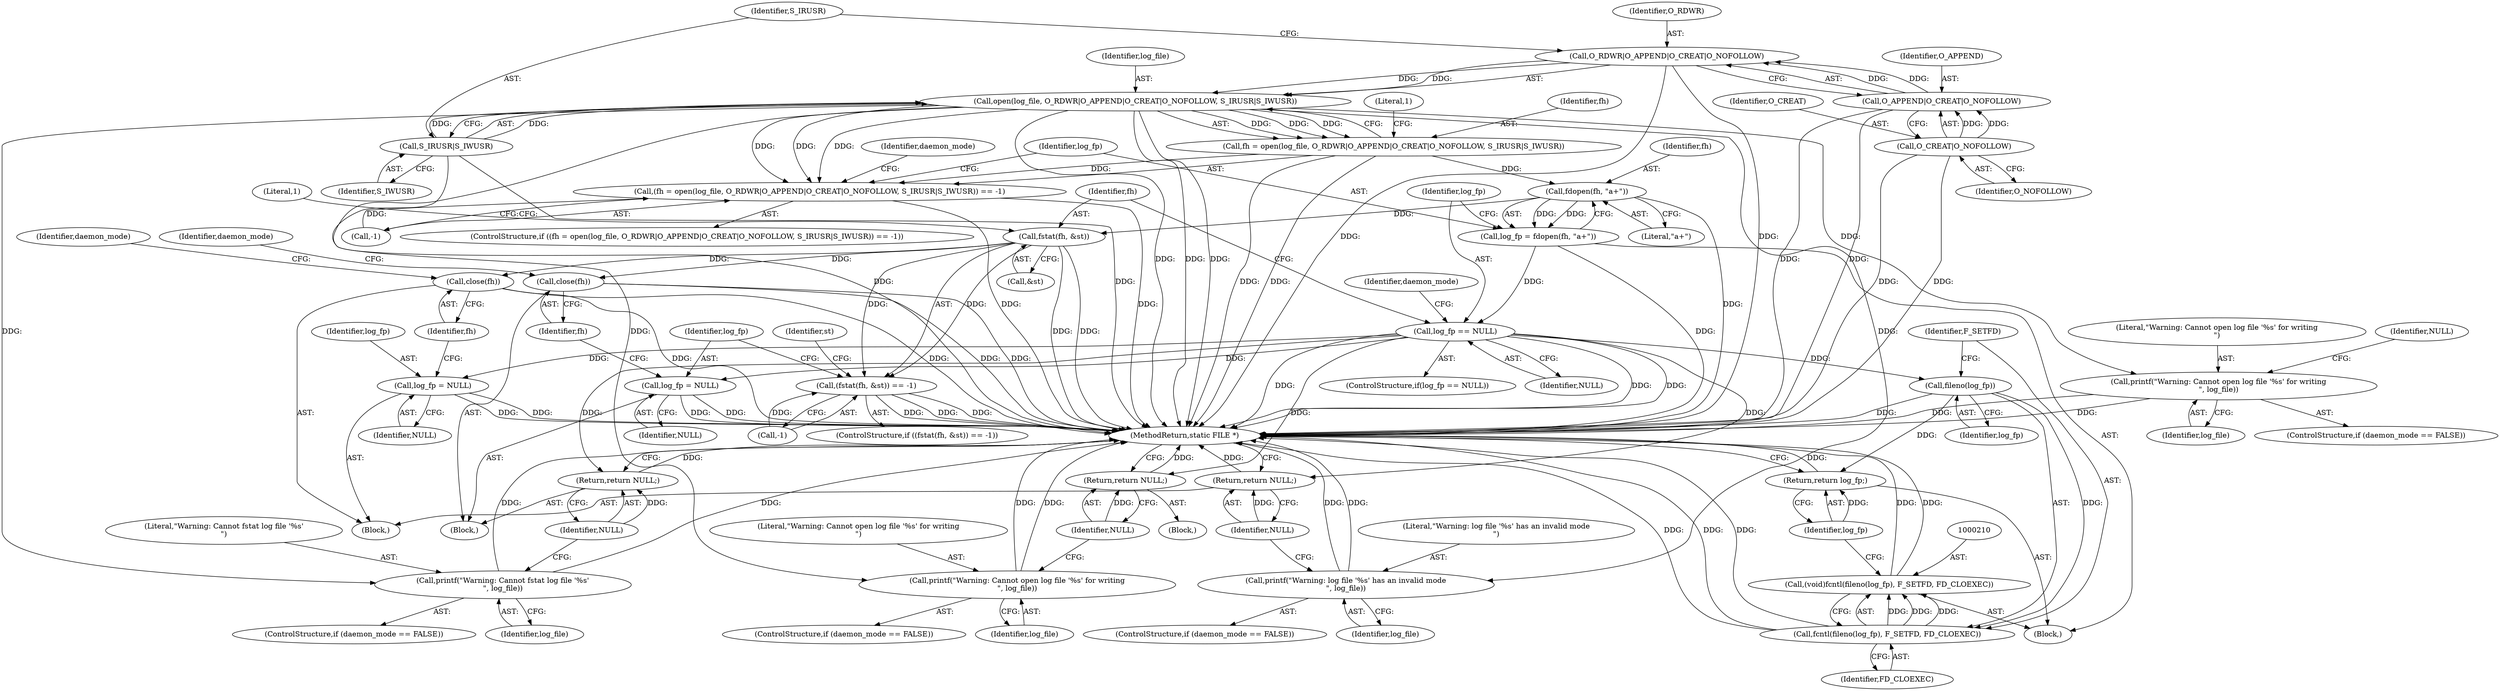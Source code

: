 digraph "0_nagioscore_c29557dec91eba2306f5fb11b8da4474ba63f8c4_0@API" {
"1000114" [label="(Call,open(log_file, O_RDWR|O_APPEND|O_CREAT|O_NOFOLLOW, S_IRUSR|S_IWUSR))"];
"1000116" [label="(Call,O_RDWR|O_APPEND|O_CREAT|O_NOFOLLOW)"];
"1000118" [label="(Call,O_APPEND|O_CREAT|O_NOFOLLOW)"];
"1000120" [label="(Call,O_CREAT|O_NOFOLLOW)"];
"1000123" [label="(Call,S_IRUSR|S_IWUSR)"];
"1000111" [label="(Call,(fh = open(log_file, O_RDWR|O_APPEND|O_CREAT|O_NOFOLLOW, S_IRUSR|S_IWUSR)) == -1)"];
"1000112" [label="(Call,fh = open(log_file, O_RDWR|O_APPEND|O_CREAT|O_NOFOLLOW, S_IRUSR|S_IWUSR))"];
"1000140" [label="(Call,fdopen(fh, \"a+\"))"];
"1000138" [label="(Call,log_fp = fdopen(fh, \"a+\"))"];
"1000144" [label="(Call,log_fp == NULL)"];
"1000155" [label="(Return,return NULL;)"];
"1000166" [label="(Call,log_fp = NULL)"];
"1000178" [label="(Return,return NULL;)"];
"1000195" [label="(Call,log_fp = NULL)"];
"1000207" [label="(Return,return NULL;)"];
"1000212" [label="(Call,fileno(log_fp))"];
"1000211" [label="(Call,fcntl(fileno(log_fp), F_SETFD, FD_CLOEXEC))"];
"1000209" [label="(Call,(void)fcntl(fileno(log_fp), F_SETFD, FD_CLOEXEC))"];
"1000216" [label="(Return,return log_fp;)"];
"1000159" [label="(Call,fstat(fh, &st))"];
"1000158" [label="(Call,(fstat(fh, &st)) == -1)"];
"1000169" [label="(Call,close(fh))"];
"1000198" [label="(Call,close(fh))"];
"1000133" [label="(Call,printf(\"Warning: Cannot open log file '%s' for writing\n\", log_file))"];
"1000152" [label="(Call,printf(\"Warning: Cannot open log file '%s' for writing\n\", log_file))"];
"1000175" [label="(Call,printf(\"Warning: Cannot fstat log file '%s'\n\", log_file))"];
"1000204" [label="(Call,printf(\"Warning: log file '%s' has an invalid mode\n\", log_file))"];
"1000200" [label="(ControlStructure,if (daemon_mode == FALSE))"];
"1000171" [label="(ControlStructure,if (daemon_mode == FALSE))"];
"1000177" [label="(Identifier,log_file)"];
"1000161" [label="(Call,&st)"];
"1000103" [label="(Block,)"];
"1000134" [label="(Literal,\"Warning: Cannot open log file '%s' for writing\n\")"];
"1000147" [label="(Block,)"];
"1000215" [label="(Identifier,FD_CLOEXEC)"];
"1000168" [label="(Identifier,NULL)"];
"1000117" [label="(Identifier,O_RDWR)"];
"1000157" [label="(ControlStructure,if ((fstat(fh, &st)) == -1))"];
"1000140" [label="(Call,fdopen(fh, \"a+\"))"];
"1000212" [label="(Call,fileno(log_fp))"];
"1000173" [label="(Identifier,daemon_mode)"];
"1000114" [label="(Call,open(log_file, O_RDWR|O_APPEND|O_CREAT|O_NOFOLLOW, S_IRUSR|S_IWUSR))"];
"1000137" [label="(Identifier,NULL)"];
"1000195" [label="(Call,log_fp = NULL)"];
"1000156" [label="(Identifier,NULL)"];
"1000216" [label="(Return,return log_fp;)"];
"1000213" [label="(Identifier,log_fp)"];
"1000113" [label="(Identifier,fh)"];
"1000116" [label="(Call,O_RDWR|O_APPEND|O_CREAT|O_NOFOLLOW)"];
"1000133" [label="(Call,printf(\"Warning: Cannot open log file '%s' for writing\n\", log_file))"];
"1000119" [label="(Identifier,O_APPEND)"];
"1000164" [label="(Literal,1)"];
"1000170" [label="(Identifier,fh)"];
"1000154" [label="(Identifier,log_file)"];
"1000129" [label="(ControlStructure,if (daemon_mode == FALSE))"];
"1000123" [label="(Call,S_IRUSR|S_IWUSR)"];
"1000127" [label="(Literal,1)"];
"1000110" [label="(ControlStructure,if ((fh = open(log_file, O_RDWR|O_APPEND|O_CREAT|O_NOFOLLOW, S_IRUSR|S_IWUSR)) == -1))"];
"1000146" [label="(Identifier,NULL)"];
"1000139" [label="(Identifier,log_fp)"];
"1000202" [label="(Identifier,daemon_mode)"];
"1000209" [label="(Call,(void)fcntl(fileno(log_fp), F_SETFD, FD_CLOEXEC))"];
"1000218" [label="(MethodReturn,static FILE *)"];
"1000122" [label="(Identifier,O_NOFOLLOW)"];
"1000112" [label="(Call,fh = open(log_file, O_RDWR|O_APPEND|O_CREAT|O_NOFOLLOW, S_IRUSR|S_IWUSR))"];
"1000184" [label="(Identifier,st)"];
"1000206" [label="(Identifier,log_file)"];
"1000211" [label="(Call,fcntl(fileno(log_fp), F_SETFD, FD_CLOEXEC))"];
"1000126" [label="(Call,-1)"];
"1000153" [label="(Literal,\"Warning: Cannot open log file '%s' for writing\n\")"];
"1000159" [label="(Call,fstat(fh, &st))"];
"1000198" [label="(Call,close(fh))"];
"1000167" [label="(Identifier,log_fp)"];
"1000214" [label="(Identifier,F_SETFD)"];
"1000138" [label="(Call,log_fp = fdopen(fh, \"a+\"))"];
"1000120" [label="(Call,O_CREAT|O_NOFOLLOW)"];
"1000169" [label="(Call,close(fh))"];
"1000178" [label="(Return,return NULL;)"];
"1000166" [label="(Call,log_fp = NULL)"];
"1000148" [label="(ControlStructure,if (daemon_mode == FALSE))"];
"1000111" [label="(Call,(fh = open(log_file, O_RDWR|O_APPEND|O_CREAT|O_NOFOLLOW, S_IRUSR|S_IWUSR)) == -1)"];
"1000131" [label="(Identifier,daemon_mode)"];
"1000207" [label="(Return,return NULL;)"];
"1000160" [label="(Identifier,fh)"];
"1000197" [label="(Identifier,NULL)"];
"1000125" [label="(Identifier,S_IWUSR)"];
"1000199" [label="(Identifier,fh)"];
"1000115" [label="(Identifier,log_file)"];
"1000141" [label="(Identifier,fh)"];
"1000204" [label="(Call,printf(\"Warning: log file '%s' has an invalid mode\n\", log_file))"];
"1000150" [label="(Identifier,daemon_mode)"];
"1000165" [label="(Block,)"];
"1000205" [label="(Literal,\"Warning: log file '%s' has an invalid mode\n\")"];
"1000194" [label="(Block,)"];
"1000145" [label="(Identifier,log_fp)"];
"1000135" [label="(Identifier,log_file)"];
"1000176" [label="(Literal,\"Warning: Cannot fstat log file '%s'\n\")"];
"1000124" [label="(Identifier,S_IRUSR)"];
"1000143" [label="(ControlStructure,if(log_fp == NULL))"];
"1000179" [label="(Identifier,NULL)"];
"1000163" [label="(Call,-1)"];
"1000158" [label="(Call,(fstat(fh, &st)) == -1)"];
"1000155" [label="(Return,return NULL;)"];
"1000121" [label="(Identifier,O_CREAT)"];
"1000196" [label="(Identifier,log_fp)"];
"1000217" [label="(Identifier,log_fp)"];
"1000175" [label="(Call,printf(\"Warning: Cannot fstat log file '%s'\n\", log_file))"];
"1000142" [label="(Literal,\"a+\")"];
"1000208" [label="(Identifier,NULL)"];
"1000144" [label="(Call,log_fp == NULL)"];
"1000118" [label="(Call,O_APPEND|O_CREAT|O_NOFOLLOW)"];
"1000152" [label="(Call,printf(\"Warning: Cannot open log file '%s' for writing\n\", log_file))"];
"1000114" -> "1000112"  [label="AST: "];
"1000114" -> "1000123"  [label="CFG: "];
"1000115" -> "1000114"  [label="AST: "];
"1000116" -> "1000114"  [label="AST: "];
"1000123" -> "1000114"  [label="AST: "];
"1000112" -> "1000114"  [label="CFG: "];
"1000114" -> "1000218"  [label="DDG: "];
"1000114" -> "1000218"  [label="DDG: "];
"1000114" -> "1000218"  [label="DDG: "];
"1000114" -> "1000111"  [label="DDG: "];
"1000114" -> "1000111"  [label="DDG: "];
"1000114" -> "1000111"  [label="DDG: "];
"1000114" -> "1000112"  [label="DDG: "];
"1000114" -> "1000112"  [label="DDG: "];
"1000114" -> "1000112"  [label="DDG: "];
"1000116" -> "1000114"  [label="DDG: "];
"1000116" -> "1000114"  [label="DDG: "];
"1000123" -> "1000114"  [label="DDG: "];
"1000123" -> "1000114"  [label="DDG: "];
"1000114" -> "1000133"  [label="DDG: "];
"1000114" -> "1000152"  [label="DDG: "];
"1000114" -> "1000175"  [label="DDG: "];
"1000114" -> "1000204"  [label="DDG: "];
"1000116" -> "1000118"  [label="CFG: "];
"1000117" -> "1000116"  [label="AST: "];
"1000118" -> "1000116"  [label="AST: "];
"1000124" -> "1000116"  [label="CFG: "];
"1000116" -> "1000218"  [label="DDG: "];
"1000116" -> "1000218"  [label="DDG: "];
"1000118" -> "1000116"  [label="DDG: "];
"1000118" -> "1000116"  [label="DDG: "];
"1000118" -> "1000120"  [label="CFG: "];
"1000119" -> "1000118"  [label="AST: "];
"1000120" -> "1000118"  [label="AST: "];
"1000118" -> "1000218"  [label="DDG: "];
"1000118" -> "1000218"  [label="DDG: "];
"1000120" -> "1000118"  [label="DDG: "];
"1000120" -> "1000118"  [label="DDG: "];
"1000120" -> "1000122"  [label="CFG: "];
"1000121" -> "1000120"  [label="AST: "];
"1000122" -> "1000120"  [label="AST: "];
"1000120" -> "1000218"  [label="DDG: "];
"1000120" -> "1000218"  [label="DDG: "];
"1000123" -> "1000125"  [label="CFG: "];
"1000124" -> "1000123"  [label="AST: "];
"1000125" -> "1000123"  [label="AST: "];
"1000123" -> "1000218"  [label="DDG: "];
"1000123" -> "1000218"  [label="DDG: "];
"1000111" -> "1000110"  [label="AST: "];
"1000111" -> "1000126"  [label="CFG: "];
"1000112" -> "1000111"  [label="AST: "];
"1000126" -> "1000111"  [label="AST: "];
"1000131" -> "1000111"  [label="CFG: "];
"1000139" -> "1000111"  [label="CFG: "];
"1000111" -> "1000218"  [label="DDG: "];
"1000111" -> "1000218"  [label="DDG: "];
"1000112" -> "1000111"  [label="DDG: "];
"1000126" -> "1000111"  [label="DDG: "];
"1000113" -> "1000112"  [label="AST: "];
"1000127" -> "1000112"  [label="CFG: "];
"1000112" -> "1000218"  [label="DDG: "];
"1000112" -> "1000218"  [label="DDG: "];
"1000112" -> "1000140"  [label="DDG: "];
"1000140" -> "1000138"  [label="AST: "];
"1000140" -> "1000142"  [label="CFG: "];
"1000141" -> "1000140"  [label="AST: "];
"1000142" -> "1000140"  [label="AST: "];
"1000138" -> "1000140"  [label="CFG: "];
"1000140" -> "1000218"  [label="DDG: "];
"1000140" -> "1000138"  [label="DDG: "];
"1000140" -> "1000138"  [label="DDG: "];
"1000140" -> "1000159"  [label="DDG: "];
"1000138" -> "1000103"  [label="AST: "];
"1000139" -> "1000138"  [label="AST: "];
"1000145" -> "1000138"  [label="CFG: "];
"1000138" -> "1000218"  [label="DDG: "];
"1000138" -> "1000144"  [label="DDG: "];
"1000144" -> "1000143"  [label="AST: "];
"1000144" -> "1000146"  [label="CFG: "];
"1000145" -> "1000144"  [label="AST: "];
"1000146" -> "1000144"  [label="AST: "];
"1000150" -> "1000144"  [label="CFG: "];
"1000160" -> "1000144"  [label="CFG: "];
"1000144" -> "1000218"  [label="DDG: "];
"1000144" -> "1000218"  [label="DDG: "];
"1000144" -> "1000218"  [label="DDG: "];
"1000144" -> "1000155"  [label="DDG: "];
"1000144" -> "1000166"  [label="DDG: "];
"1000144" -> "1000178"  [label="DDG: "];
"1000144" -> "1000195"  [label="DDG: "];
"1000144" -> "1000207"  [label="DDG: "];
"1000144" -> "1000212"  [label="DDG: "];
"1000155" -> "1000147"  [label="AST: "];
"1000155" -> "1000156"  [label="CFG: "];
"1000156" -> "1000155"  [label="AST: "];
"1000218" -> "1000155"  [label="CFG: "];
"1000155" -> "1000218"  [label="DDG: "];
"1000156" -> "1000155"  [label="DDG: "];
"1000166" -> "1000165"  [label="AST: "];
"1000166" -> "1000168"  [label="CFG: "];
"1000167" -> "1000166"  [label="AST: "];
"1000168" -> "1000166"  [label="AST: "];
"1000170" -> "1000166"  [label="CFG: "];
"1000166" -> "1000218"  [label="DDG: "];
"1000166" -> "1000218"  [label="DDG: "];
"1000178" -> "1000165"  [label="AST: "];
"1000178" -> "1000179"  [label="CFG: "];
"1000179" -> "1000178"  [label="AST: "];
"1000218" -> "1000178"  [label="CFG: "];
"1000178" -> "1000218"  [label="DDG: "];
"1000179" -> "1000178"  [label="DDG: "];
"1000195" -> "1000194"  [label="AST: "];
"1000195" -> "1000197"  [label="CFG: "];
"1000196" -> "1000195"  [label="AST: "];
"1000197" -> "1000195"  [label="AST: "];
"1000199" -> "1000195"  [label="CFG: "];
"1000195" -> "1000218"  [label="DDG: "];
"1000195" -> "1000218"  [label="DDG: "];
"1000207" -> "1000194"  [label="AST: "];
"1000207" -> "1000208"  [label="CFG: "];
"1000208" -> "1000207"  [label="AST: "];
"1000218" -> "1000207"  [label="CFG: "];
"1000207" -> "1000218"  [label="DDG: "];
"1000208" -> "1000207"  [label="DDG: "];
"1000212" -> "1000211"  [label="AST: "];
"1000212" -> "1000213"  [label="CFG: "];
"1000213" -> "1000212"  [label="AST: "];
"1000214" -> "1000212"  [label="CFG: "];
"1000212" -> "1000218"  [label="DDG: "];
"1000212" -> "1000211"  [label="DDG: "];
"1000212" -> "1000216"  [label="DDG: "];
"1000211" -> "1000209"  [label="AST: "];
"1000211" -> "1000215"  [label="CFG: "];
"1000214" -> "1000211"  [label="AST: "];
"1000215" -> "1000211"  [label="AST: "];
"1000209" -> "1000211"  [label="CFG: "];
"1000211" -> "1000218"  [label="DDG: "];
"1000211" -> "1000218"  [label="DDG: "];
"1000211" -> "1000218"  [label="DDG: "];
"1000211" -> "1000209"  [label="DDG: "];
"1000211" -> "1000209"  [label="DDG: "];
"1000211" -> "1000209"  [label="DDG: "];
"1000209" -> "1000103"  [label="AST: "];
"1000210" -> "1000209"  [label="AST: "];
"1000217" -> "1000209"  [label="CFG: "];
"1000209" -> "1000218"  [label="DDG: "];
"1000209" -> "1000218"  [label="DDG: "];
"1000216" -> "1000103"  [label="AST: "];
"1000216" -> "1000217"  [label="CFG: "];
"1000217" -> "1000216"  [label="AST: "];
"1000218" -> "1000216"  [label="CFG: "];
"1000216" -> "1000218"  [label="DDG: "];
"1000217" -> "1000216"  [label="DDG: "];
"1000159" -> "1000158"  [label="AST: "];
"1000159" -> "1000161"  [label="CFG: "];
"1000160" -> "1000159"  [label="AST: "];
"1000161" -> "1000159"  [label="AST: "];
"1000164" -> "1000159"  [label="CFG: "];
"1000159" -> "1000218"  [label="DDG: "];
"1000159" -> "1000218"  [label="DDG: "];
"1000159" -> "1000158"  [label="DDG: "];
"1000159" -> "1000158"  [label="DDG: "];
"1000159" -> "1000169"  [label="DDG: "];
"1000159" -> "1000198"  [label="DDG: "];
"1000158" -> "1000157"  [label="AST: "];
"1000158" -> "1000163"  [label="CFG: "];
"1000163" -> "1000158"  [label="AST: "];
"1000167" -> "1000158"  [label="CFG: "];
"1000184" -> "1000158"  [label="CFG: "];
"1000158" -> "1000218"  [label="DDG: "];
"1000158" -> "1000218"  [label="DDG: "];
"1000158" -> "1000218"  [label="DDG: "];
"1000163" -> "1000158"  [label="DDG: "];
"1000169" -> "1000165"  [label="AST: "];
"1000169" -> "1000170"  [label="CFG: "];
"1000170" -> "1000169"  [label="AST: "];
"1000173" -> "1000169"  [label="CFG: "];
"1000169" -> "1000218"  [label="DDG: "];
"1000169" -> "1000218"  [label="DDG: "];
"1000198" -> "1000194"  [label="AST: "];
"1000198" -> "1000199"  [label="CFG: "];
"1000199" -> "1000198"  [label="AST: "];
"1000202" -> "1000198"  [label="CFG: "];
"1000198" -> "1000218"  [label="DDG: "];
"1000198" -> "1000218"  [label="DDG: "];
"1000133" -> "1000129"  [label="AST: "];
"1000133" -> "1000135"  [label="CFG: "];
"1000134" -> "1000133"  [label="AST: "];
"1000135" -> "1000133"  [label="AST: "];
"1000137" -> "1000133"  [label="CFG: "];
"1000133" -> "1000218"  [label="DDG: "];
"1000133" -> "1000218"  [label="DDG: "];
"1000152" -> "1000148"  [label="AST: "];
"1000152" -> "1000154"  [label="CFG: "];
"1000153" -> "1000152"  [label="AST: "];
"1000154" -> "1000152"  [label="AST: "];
"1000156" -> "1000152"  [label="CFG: "];
"1000152" -> "1000218"  [label="DDG: "];
"1000152" -> "1000218"  [label="DDG: "];
"1000175" -> "1000171"  [label="AST: "];
"1000175" -> "1000177"  [label="CFG: "];
"1000176" -> "1000175"  [label="AST: "];
"1000177" -> "1000175"  [label="AST: "];
"1000179" -> "1000175"  [label="CFG: "];
"1000175" -> "1000218"  [label="DDG: "];
"1000175" -> "1000218"  [label="DDG: "];
"1000204" -> "1000200"  [label="AST: "];
"1000204" -> "1000206"  [label="CFG: "];
"1000205" -> "1000204"  [label="AST: "];
"1000206" -> "1000204"  [label="AST: "];
"1000208" -> "1000204"  [label="CFG: "];
"1000204" -> "1000218"  [label="DDG: "];
"1000204" -> "1000218"  [label="DDG: "];
}
